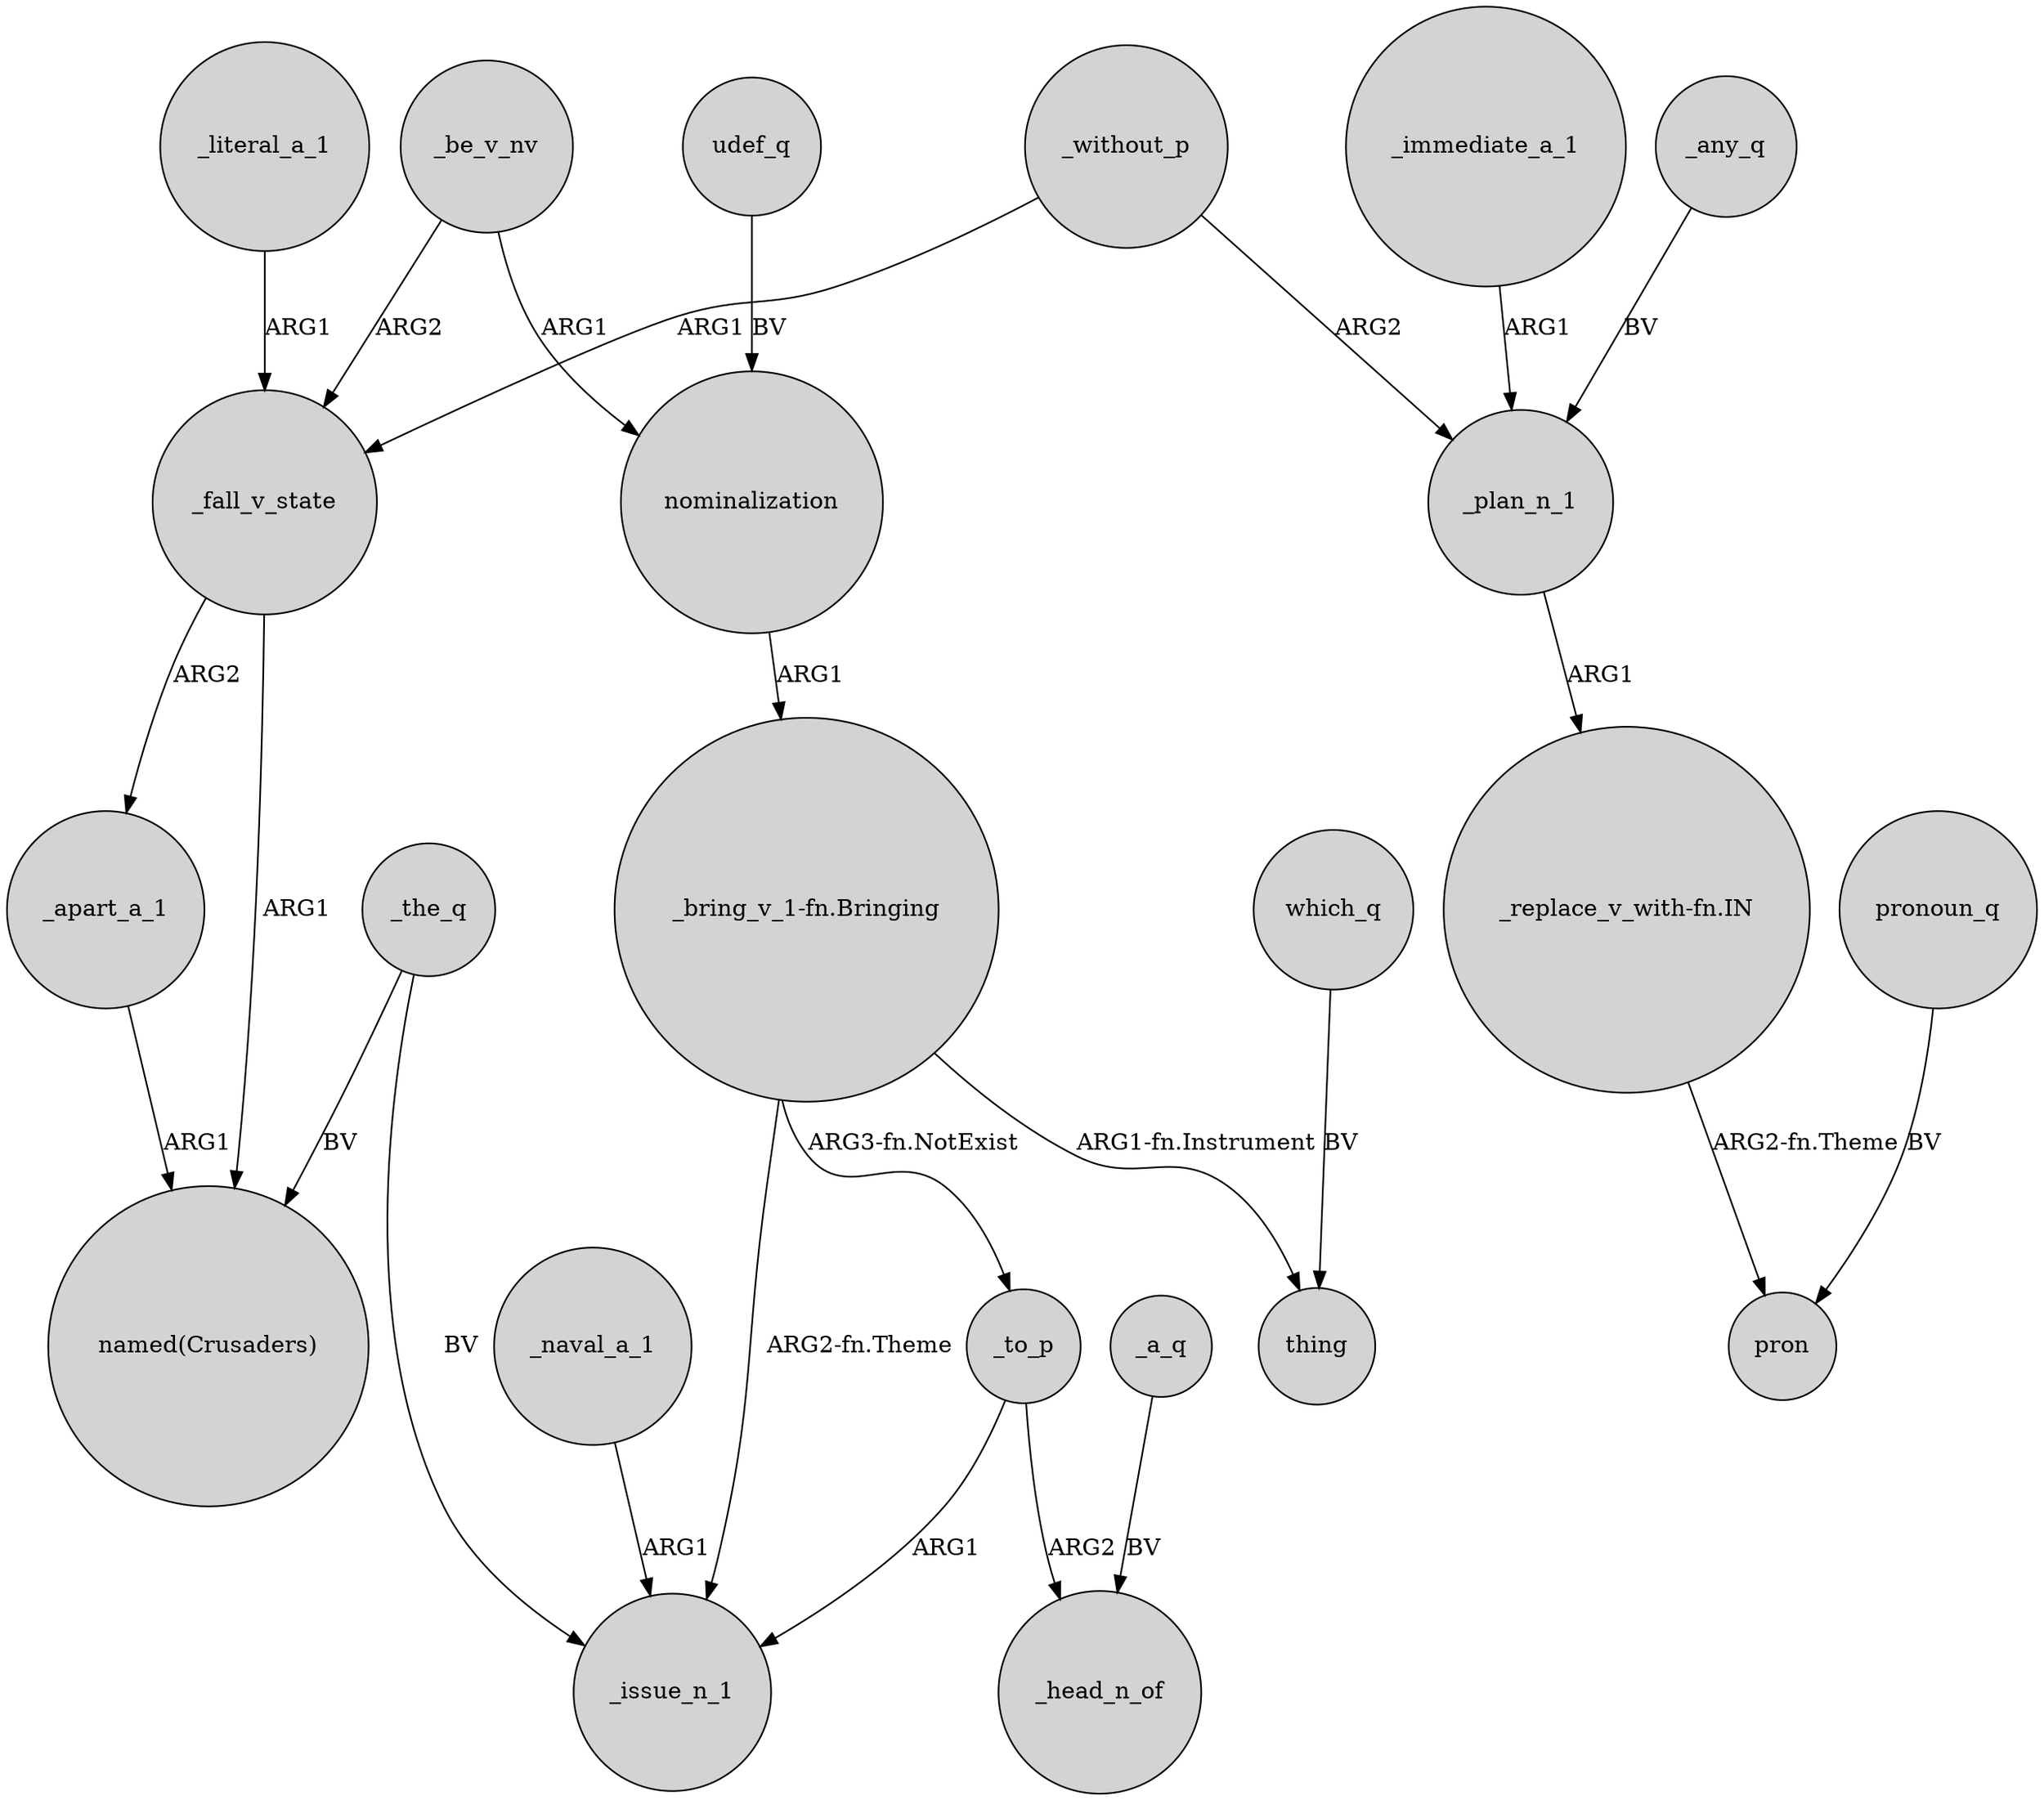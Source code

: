 digraph {
	node [shape=circle style=filled]
	_be_v_nv -> _fall_v_state [label=ARG2]
	"_replace_v_with-fn.IN" -> pron [label="ARG2-fn.Theme"]
	_fall_v_state -> _apart_a_1 [label=ARG2]
	_naval_a_1 -> _issue_n_1 [label=ARG1]
	_apart_a_1 -> "named(Crusaders)" [label=ARG1]
	_the_q -> "named(Crusaders)" [label=BV]
	_plan_n_1 -> "_replace_v_with-fn.IN" [label=ARG1]
	_to_p -> _issue_n_1 [label=ARG1]
	_without_p -> _fall_v_state [label=ARG1]
	_any_q -> _plan_n_1 [label=BV]
	_without_p -> _plan_n_1 [label=ARG2]
	_immediate_a_1 -> _plan_n_1 [label=ARG1]
	_to_p -> _head_n_of [label=ARG2]
	_fall_v_state -> "named(Crusaders)" [label=ARG1]
	_the_q -> _issue_n_1 [label=BV]
	pronoun_q -> pron [label=BV]
	nominalization -> "_bring_v_1-fn.Bringing" [label=ARG1]
	"_bring_v_1-fn.Bringing" -> thing [label="ARG1-fn.Instrument"]
	_be_v_nv -> nominalization [label=ARG1]
	_literal_a_1 -> _fall_v_state [label=ARG1]
	udef_q -> nominalization [label=BV]
	"_bring_v_1-fn.Bringing" -> _to_p [label="ARG3-fn.NotExist"]
	_a_q -> _head_n_of [label=BV]
	"_bring_v_1-fn.Bringing" -> _issue_n_1 [label="ARG2-fn.Theme"]
	which_q -> thing [label=BV]
}
